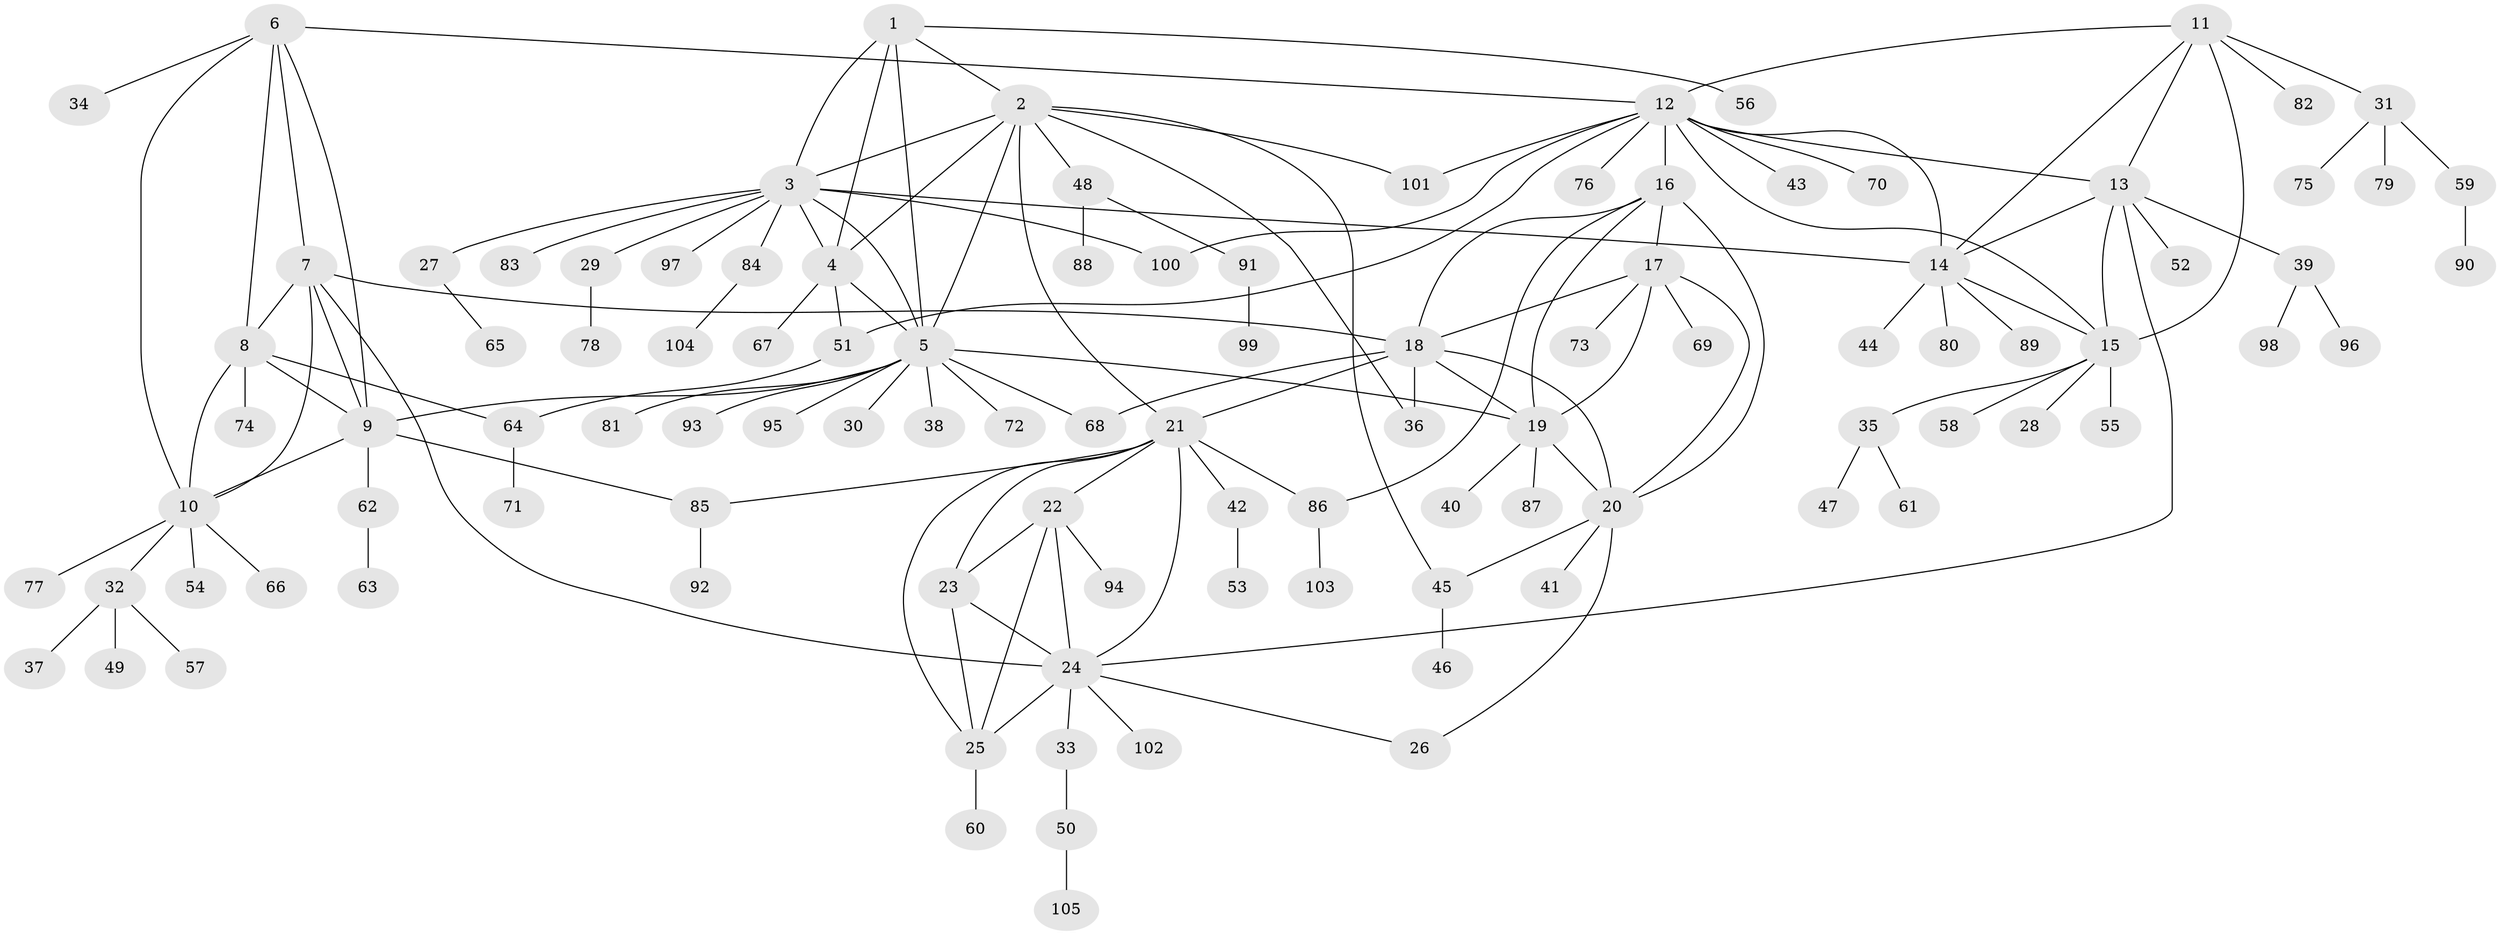 // coarse degree distribution, {4: 0.09523809523809523, 10: 0.023809523809523808, 9: 0.023809523809523808, 5: 0.11904761904761904, 6: 0.047619047619047616, 8: 0.047619047619047616, 7: 0.047619047619047616, 11: 0.023809523809523808, 3: 0.07142857142857142, 1: 0.3333333333333333, 2: 0.16666666666666666}
// Generated by graph-tools (version 1.1) at 2025/52/03/04/25 22:52:14]
// undirected, 105 vertices, 150 edges
graph export_dot {
  node [color=gray90,style=filled];
  1;
  2;
  3;
  4;
  5;
  6;
  7;
  8;
  9;
  10;
  11;
  12;
  13;
  14;
  15;
  16;
  17;
  18;
  19;
  20;
  21;
  22;
  23;
  24;
  25;
  26;
  27;
  28;
  29;
  30;
  31;
  32;
  33;
  34;
  35;
  36;
  37;
  38;
  39;
  40;
  41;
  42;
  43;
  44;
  45;
  46;
  47;
  48;
  49;
  50;
  51;
  52;
  53;
  54;
  55;
  56;
  57;
  58;
  59;
  60;
  61;
  62;
  63;
  64;
  65;
  66;
  67;
  68;
  69;
  70;
  71;
  72;
  73;
  74;
  75;
  76;
  77;
  78;
  79;
  80;
  81;
  82;
  83;
  84;
  85;
  86;
  87;
  88;
  89;
  90;
  91;
  92;
  93;
  94;
  95;
  96;
  97;
  98;
  99;
  100;
  101;
  102;
  103;
  104;
  105;
  1 -- 2;
  1 -- 3;
  1 -- 4;
  1 -- 5;
  1 -- 56;
  2 -- 3;
  2 -- 4;
  2 -- 5;
  2 -- 21;
  2 -- 36;
  2 -- 45;
  2 -- 48;
  2 -- 101;
  3 -- 4;
  3 -- 5;
  3 -- 14;
  3 -- 27;
  3 -- 29;
  3 -- 83;
  3 -- 84;
  3 -- 97;
  3 -- 100;
  4 -- 5;
  4 -- 51;
  4 -- 67;
  5 -- 9;
  5 -- 19;
  5 -- 30;
  5 -- 38;
  5 -- 68;
  5 -- 72;
  5 -- 81;
  5 -- 93;
  5 -- 95;
  6 -- 7;
  6 -- 8;
  6 -- 9;
  6 -- 10;
  6 -- 12;
  6 -- 34;
  7 -- 8;
  7 -- 9;
  7 -- 10;
  7 -- 18;
  7 -- 24;
  8 -- 9;
  8 -- 10;
  8 -- 64;
  8 -- 74;
  9 -- 10;
  9 -- 62;
  9 -- 85;
  10 -- 32;
  10 -- 54;
  10 -- 66;
  10 -- 77;
  11 -- 12;
  11 -- 13;
  11 -- 14;
  11 -- 15;
  11 -- 31;
  11 -- 82;
  12 -- 13;
  12 -- 14;
  12 -- 15;
  12 -- 16;
  12 -- 43;
  12 -- 51;
  12 -- 70;
  12 -- 76;
  12 -- 100;
  12 -- 101;
  13 -- 14;
  13 -- 15;
  13 -- 24;
  13 -- 39;
  13 -- 52;
  14 -- 15;
  14 -- 44;
  14 -- 80;
  14 -- 89;
  15 -- 28;
  15 -- 35;
  15 -- 55;
  15 -- 58;
  16 -- 17;
  16 -- 18;
  16 -- 19;
  16 -- 20;
  16 -- 86;
  17 -- 18;
  17 -- 19;
  17 -- 20;
  17 -- 69;
  17 -- 73;
  18 -- 19;
  18 -- 20;
  18 -- 21;
  18 -- 36;
  18 -- 68;
  19 -- 20;
  19 -- 40;
  19 -- 87;
  20 -- 26;
  20 -- 41;
  20 -- 45;
  21 -- 22;
  21 -- 23;
  21 -- 24;
  21 -- 25;
  21 -- 42;
  21 -- 85;
  21 -- 86;
  22 -- 23;
  22 -- 24;
  22 -- 25;
  22 -- 94;
  23 -- 24;
  23 -- 25;
  24 -- 25;
  24 -- 26;
  24 -- 33;
  24 -- 102;
  25 -- 60;
  27 -- 65;
  29 -- 78;
  31 -- 59;
  31 -- 75;
  31 -- 79;
  32 -- 37;
  32 -- 49;
  32 -- 57;
  33 -- 50;
  35 -- 47;
  35 -- 61;
  39 -- 96;
  39 -- 98;
  42 -- 53;
  45 -- 46;
  48 -- 88;
  48 -- 91;
  50 -- 105;
  51 -- 64;
  59 -- 90;
  62 -- 63;
  64 -- 71;
  84 -- 104;
  85 -- 92;
  86 -- 103;
  91 -- 99;
}
